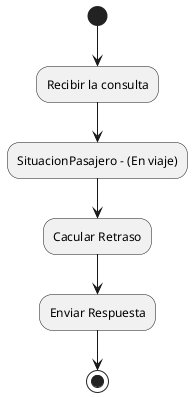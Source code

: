 @startuml


(*)--> "Recibir la consulta"
--> "SituacionPasajero - (En viaje)"

--> "Cacular Retraso"

--> "Enviar Respuesta"
-->(*)
@enduml
